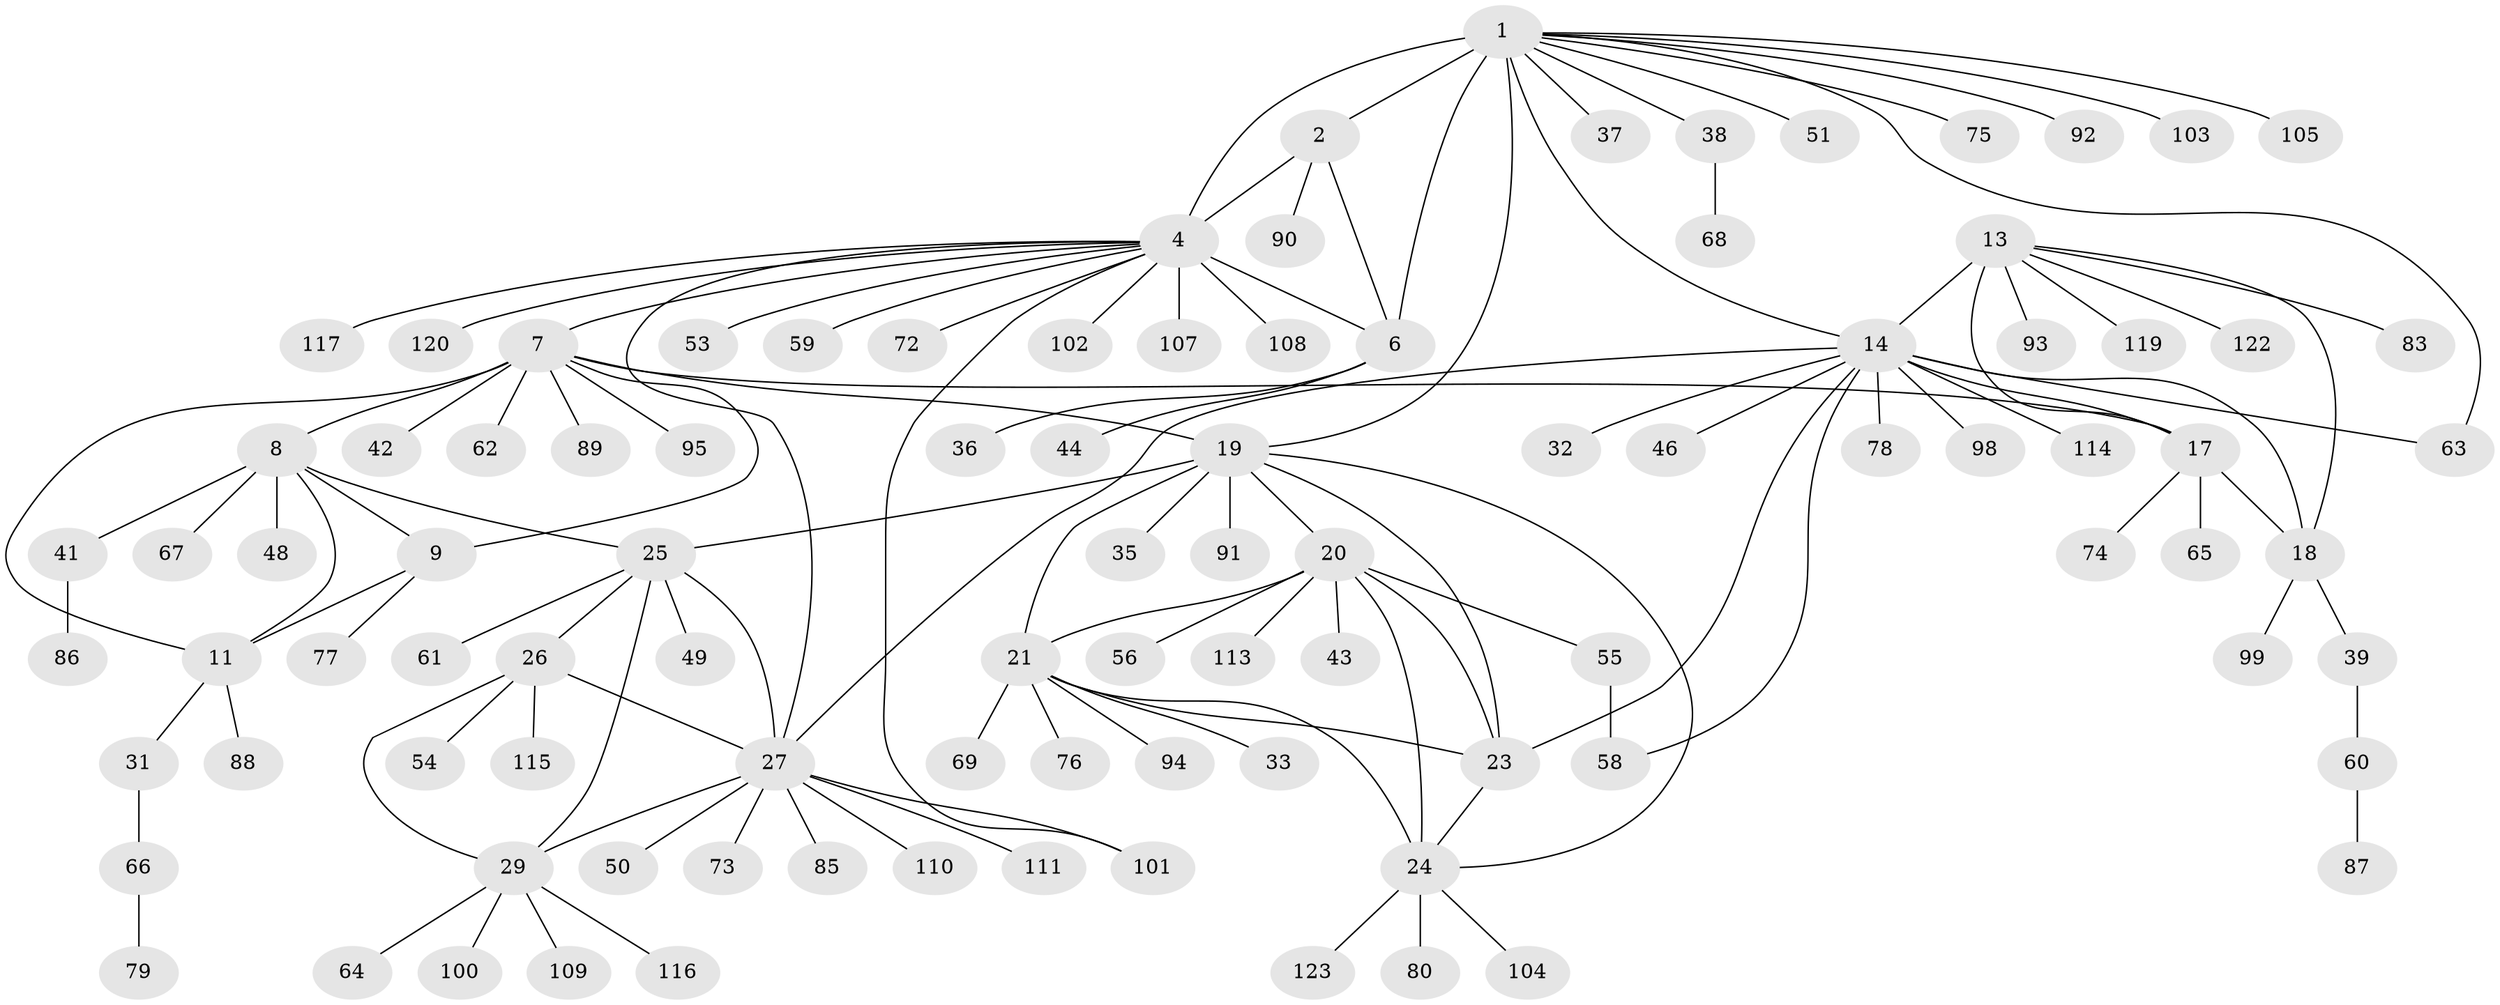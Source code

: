 // original degree distribution, {12: 0.016260162601626018, 7: 0.016260162601626018, 8: 0.08130081300813008, 9: 0.056910569105691054, 6: 0.04065040650406504, 10: 0.024390243902439025, 11: 0.008130081300813009, 2: 0.08943089430894309, 1: 0.6422764227642277, 3: 0.024390243902439025}
// Generated by graph-tools (version 1.1) at 2025/11/02/27/25 16:11:34]
// undirected, 97 vertices, 123 edges
graph export_dot {
graph [start="1"]
  node [color=gray90,style=filled];
  1 [super="+3"];
  2 [super="+52"];
  4 [super="+5"];
  6 [super="+40"];
  7 [super="+12"];
  8 [super="+10"];
  9 [super="+97"];
  11 [super="+112"];
  13 [super="+15"];
  14 [super="+16"];
  17 [super="+70"];
  18 [super="+57"];
  19 [super="+71"];
  20 [super="+84"];
  21 [super="+22"];
  23;
  24 [super="+45"];
  25 [super="+28"];
  26 [super="+81"];
  27 [super="+30"];
  29 [super="+34"];
  31;
  32 [super="+96"];
  33;
  35;
  36;
  37;
  38 [super="+121"];
  39;
  41 [super="+47"];
  42;
  43;
  44;
  46;
  48;
  49;
  50;
  51;
  53;
  54;
  55;
  56;
  58;
  59;
  60;
  61;
  62;
  63;
  64;
  65;
  66 [super="+82"];
  67;
  68;
  69;
  72;
  73;
  74;
  75;
  76;
  77;
  78;
  79;
  80;
  83;
  85 [super="+106"];
  86;
  87;
  88;
  89;
  90;
  91;
  92;
  93;
  94;
  95;
  98;
  99;
  100;
  101;
  102;
  103 [super="+118"];
  104;
  105;
  107;
  108;
  109;
  110;
  111;
  113;
  114;
  115;
  116;
  117;
  119;
  120;
  122;
  123;
  1 -- 2 [weight=2];
  1 -- 4 [weight=4];
  1 -- 6 [weight=2];
  1 -- 19;
  1 -- 38;
  1 -- 51;
  1 -- 92;
  1 -- 103;
  1 -- 105;
  1 -- 14;
  1 -- 37;
  1 -- 75;
  1 -- 63;
  2 -- 4 [weight=2];
  2 -- 6;
  2 -- 90;
  4 -- 6 [weight=2];
  4 -- 53;
  4 -- 72;
  4 -- 101;
  4 -- 102;
  4 -- 107;
  4 -- 108;
  4 -- 117;
  4 -- 120;
  4 -- 59;
  4 -- 27;
  4 -- 7;
  6 -- 36;
  6 -- 44;
  7 -- 8 [weight=4];
  7 -- 9 [weight=2];
  7 -- 11 [weight=2];
  7 -- 17;
  7 -- 42;
  7 -- 62;
  7 -- 89;
  7 -- 19;
  7 -- 95;
  8 -- 9 [weight=2];
  8 -- 11 [weight=2];
  8 -- 25;
  8 -- 48;
  8 -- 67;
  8 -- 41;
  9 -- 11;
  9 -- 77;
  11 -- 31;
  11 -- 88;
  13 -- 14 [weight=4];
  13 -- 17 [weight=2];
  13 -- 18 [weight=2];
  13 -- 83;
  13 -- 93;
  13 -- 119;
  13 -- 122;
  14 -- 17 [weight=2];
  14 -- 18 [weight=2];
  14 -- 27;
  14 -- 32;
  14 -- 58;
  14 -- 63;
  14 -- 114;
  14 -- 98;
  14 -- 78;
  14 -- 46;
  14 -- 23;
  17 -- 18;
  17 -- 65;
  17 -- 74;
  18 -- 39;
  18 -- 99;
  19 -- 20;
  19 -- 21 [weight=2];
  19 -- 23;
  19 -- 24;
  19 -- 35;
  19 -- 91;
  19 -- 25;
  20 -- 21 [weight=2];
  20 -- 23;
  20 -- 24;
  20 -- 43;
  20 -- 55;
  20 -- 56;
  20 -- 113;
  21 -- 23 [weight=2];
  21 -- 24 [weight=2];
  21 -- 69;
  21 -- 76;
  21 -- 94;
  21 -- 33;
  23 -- 24;
  24 -- 80;
  24 -- 104;
  24 -- 123;
  25 -- 26 [weight=2];
  25 -- 27 [weight=4];
  25 -- 29 [weight=2];
  25 -- 49;
  25 -- 61;
  26 -- 27 [weight=2];
  26 -- 29;
  26 -- 54;
  26 -- 115;
  27 -- 29 [weight=2];
  27 -- 50;
  27 -- 73;
  27 -- 85;
  27 -- 101;
  27 -- 110;
  27 -- 111;
  29 -- 64;
  29 -- 109;
  29 -- 116;
  29 -- 100;
  31 -- 66;
  38 -- 68;
  39 -- 60;
  41 -- 86;
  55 -- 58;
  60 -- 87;
  66 -- 79;
}
